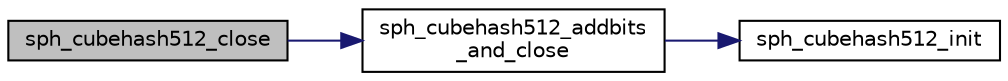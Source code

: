 digraph "sph_cubehash512_close"
{
 // LATEX_PDF_SIZE
  edge [fontname="Helvetica",fontsize="10",labelfontname="Helvetica",labelfontsize="10"];
  node [fontname="Helvetica",fontsize="10",shape=record];
  rankdir="LR";
  Node24 [label="sph_cubehash512_close",height=0.2,width=0.4,color="black", fillcolor="grey75", style="filled", fontcolor="black",tooltip=" "];
  Node24 -> Node25 [color="midnightblue",fontsize="10",style="solid",fontname="Helvetica"];
  Node25 [label="sph_cubehash512_addbits\l_and_close",height=0.2,width=0.4,color="black", fillcolor="white", style="filled",URL="$sph__cubehash_8h.html#aecc593c4125e80af4b82bb1b43495448",tooltip=" "];
  Node25 -> Node26 [color="midnightblue",fontsize="10",style="solid",fontname="Helvetica"];
  Node26 [label="sph_cubehash512_init",height=0.2,width=0.4,color="black", fillcolor="white", style="filled",URL="$sph__cubehash_8h.html#a5f59b7878edb26c01da43141f158b6eb",tooltip=" "];
}
